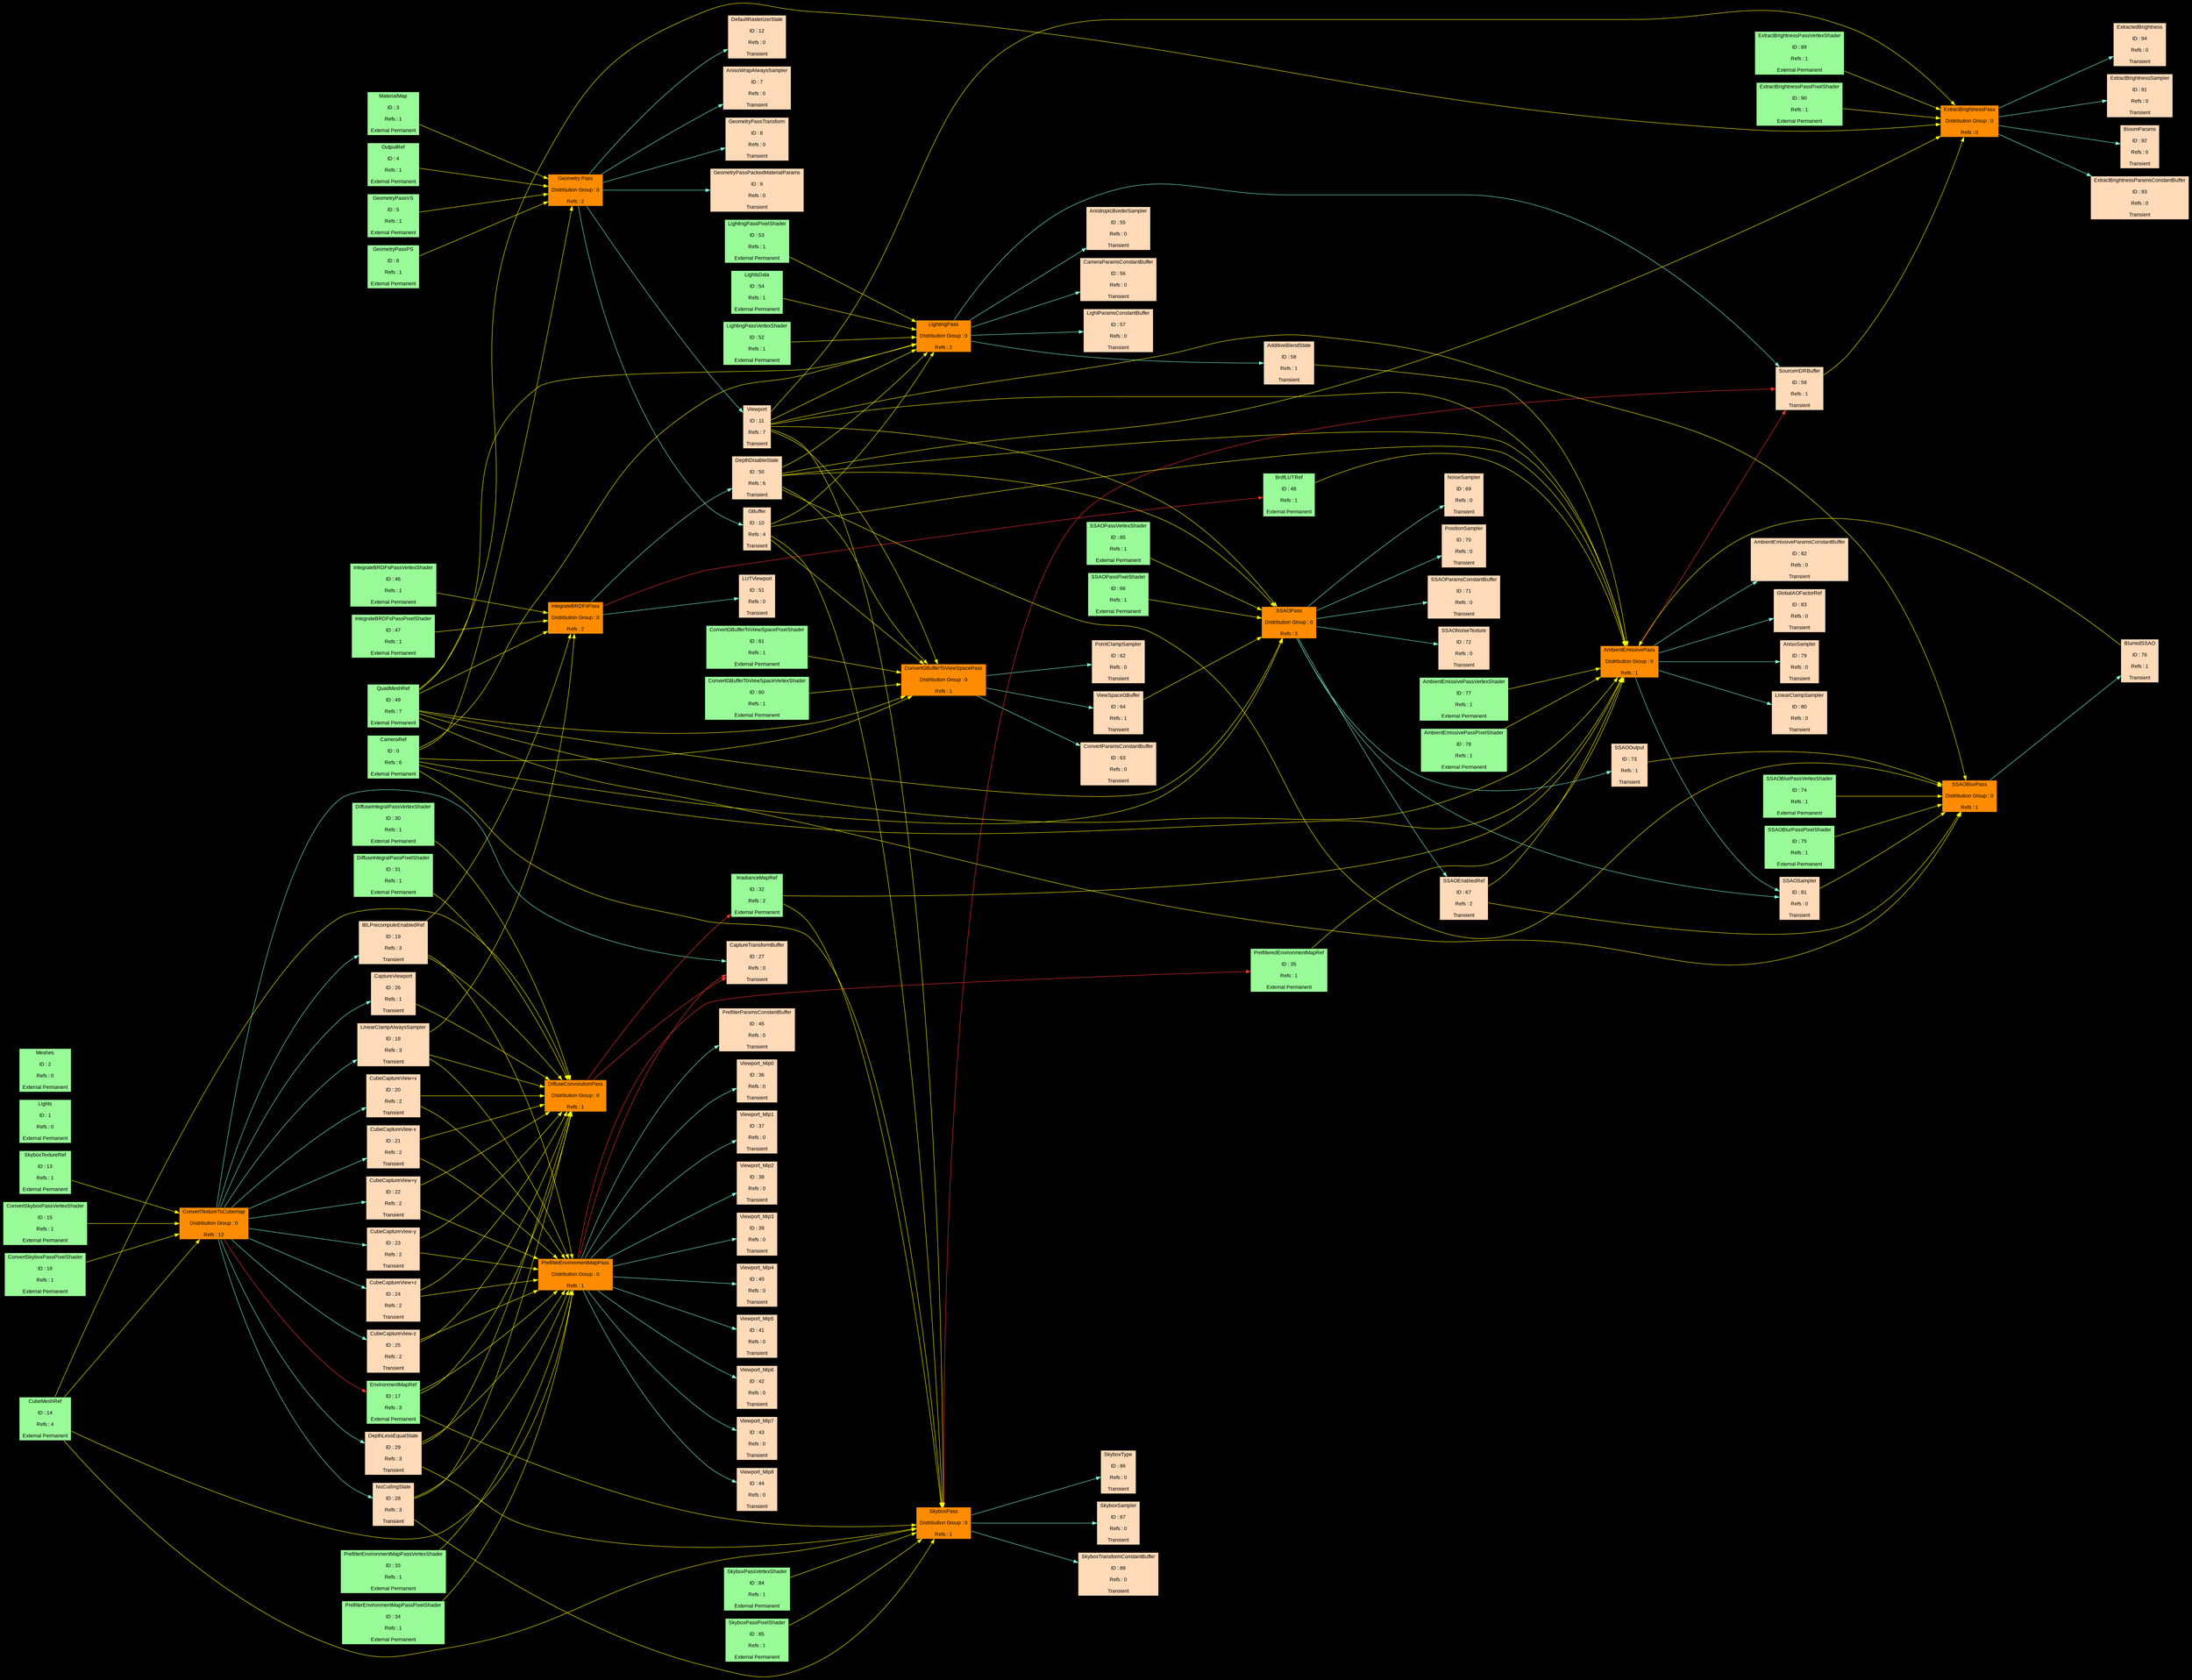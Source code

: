 digraph FrameGraph 
{
splines=true
graph [pad="0.1", nodestep="0.6", ranksep="3"]
rankdir = LR
bgcolor = black
node [shape=rectangle, fontname="arial", fontsize=12, fontcolor=black]
edge [fontname="arial", fontsize=12, fontcolor=white]
"Geometry Pass" [label="Geometry Pass
\nDistribution Group : 0
\nRefs : 2", style=filled, fillcolor=darkorange];
"ConvertTextureToCubemap" [label="ConvertTextureToCubemap
\nDistribution Group : 0
\nRefs : 12", style=filled, fillcolor=darkorange];
"DiffuseConvolutionPass" [label="DiffuseConvolutionPass
\nDistribution Group : 0
\nRefs : 1", style=filled, fillcolor=darkorange];
"PrefilterEnvironmentMapPass" [label="PrefilterEnvironmentMapPass
\nDistribution Group : 0
\nRefs : 1", style=filled, fillcolor=darkorange];
"IntegrateBRDFsPass" [label="IntegrateBRDFsPass
\nDistribution Group : 0
\nRefs : 2", style=filled, fillcolor=darkorange];
"LightingPass" [label="LightingPass
\nDistribution Group : 0
\nRefs : 2", style=filled, fillcolor=darkorange];
"ConvertGBufferToViewSpacePass" [label="ConvertGBufferToViewSpacePass
\nDistribution Group : 0
\nRefs : 1", style=filled, fillcolor=darkorange];
"SSAOPass" [label="SSAOPass
\nDistribution Group : 0
\nRefs : 3", style=filled, fillcolor=darkorange];
"SSAOBlurPass" [label="SSAOBlurPass
\nDistribution Group : 0
\nRefs : 1", style=filled, fillcolor=darkorange];
"AmbientEmissivePass" [label="AmbientEmissivePass
\nDistribution Group : 0
\nRefs : 1", style=filled, fillcolor=darkorange];
"SkyboxPass" [label="SkyboxPass
\nDistribution Group : 0
\nRefs : 1", style=filled, fillcolor=darkorange];
"ExtractBrightnessPass" [label="ExtractBrightnessPass
\nDistribution Group : 0
\nRefs : 0", style=filled, fillcolor=darkorange];
"CameraRef" [label="CameraRef
\nID : 0
\nRefs : 6
\nExternal Permanent", style=filled, fillcolor=palegreen]
"Lights" [label="Lights
\nID : 1
\nRefs : 0
\nExternal Permanent", style=filled, fillcolor=palegreen]
"Meshes" [label="Meshes
\nID : 2
\nRefs : 0
\nExternal Permanent", style=filled, fillcolor=palegreen]
"MaterialMap" [label="MaterialMap
\nID : 3
\nRefs : 1
\nExternal Permanent", style=filled, fillcolor=palegreen]
"OutputRef" [label="OutputRef
\nID : 4
\nRefs : 1
\nExternal Permanent", style=filled, fillcolor=palegreen]
"GeometryPassVS" [label="GeometryPassVS
\nID : 5
\nRefs : 1
\nExternal Permanent", style=filled, fillcolor=palegreen]
"GeometryPassPS" [label="GeometryPassPS
\nID : 6
\nRefs : 1
\nExternal Permanent", style=filled, fillcolor=palegreen]
"AnisoWrapAlwaysSampler" [label="AnisoWrapAlwaysSampler
\nID : 7
\nRefs : 0
\nTransient", style=filled, fillcolor=peachpuff]
"GeometryPassTransform" [label="GeometryPassTransform
\nID : 8
\nRefs : 0
\nTransient", style=filled, fillcolor=peachpuff]
"GeometryPassPackedMaterialParams" [label="GeometryPassPackedMaterialParams
\nID : 9
\nRefs : 0
\nTransient", style=filled, fillcolor=peachpuff]
"GBuffer" [label="GBuffer
\nID : 10
\nRefs : 4
\nTransient", style=filled, fillcolor=peachpuff]
"Viewport" [label="Viewport
\nID : 11
\nRefs : 7
\nTransient", style=filled, fillcolor=peachpuff]
"DefaultRasterizerState" [label="DefaultRasterizerState
\nID : 12
\nRefs : 0
\nTransient", style=filled, fillcolor=peachpuff]
"SkyboxTextureRef" [label="SkyboxTextureRef
\nID : 13
\nRefs : 1
\nExternal Permanent", style=filled, fillcolor=palegreen]
"CubeMeshRef" [label="CubeMeshRef
\nID : 14
\nRefs : 4
\nExternal Permanent", style=filled, fillcolor=palegreen]
"ConvertSkyboxPassVertexShader" [label="ConvertSkyboxPassVertexShader
\nID : 15
\nRefs : 1
\nExternal Permanent", style=filled, fillcolor=palegreen]
"ConvertSkyboxPassPixelShader" [label="ConvertSkyboxPassPixelShader
\nID : 16
\nRefs : 1
\nExternal Permanent", style=filled, fillcolor=palegreen]
"EnvironmentMapRef" [label="EnvironmentMapRef
\nID : 17
\nRefs : 3
\nExternal Permanent", style=filled, fillcolor=palegreen]
"LinearClampAlwaysSampler" [label="LinearClampAlwaysSampler
\nID : 18
\nRefs : 3
\nTransient", style=filled, fillcolor=peachpuff]
"IBLPrecomputeEnabledRef" [label="IBLPrecomputeEnabledRef
\nID : 19
\nRefs : 3
\nTransient", style=filled, fillcolor=peachpuff]
"CubeCaptureView+x" [label="CubeCaptureView+x
\nID : 20
\nRefs : 2
\nTransient", style=filled, fillcolor=peachpuff]
"CubeCaptureView-x" [label="CubeCaptureView-x
\nID : 21
\nRefs : 2
\nTransient", style=filled, fillcolor=peachpuff]
"CubeCaptureView+y" [label="CubeCaptureView+y
\nID : 22
\nRefs : 2
\nTransient", style=filled, fillcolor=peachpuff]
"CubeCaptureView-y" [label="CubeCaptureView-y
\nID : 23
\nRefs : 2
\nTransient", style=filled, fillcolor=peachpuff]
"CubeCaptureView+z" [label="CubeCaptureView+z
\nID : 24
\nRefs : 2
\nTransient", style=filled, fillcolor=peachpuff]
"CubeCaptureView-z" [label="CubeCaptureView-z
\nID : 25
\nRefs : 2
\nTransient", style=filled, fillcolor=peachpuff]
"CaptureViewport" [label="CaptureViewport
\nID : 26
\nRefs : 1
\nTransient", style=filled, fillcolor=peachpuff]
"CaptureTransformBuffer" [label="CaptureTransformBuffer
\nID : 27
\nRefs : 0
\nTransient", style=filled, fillcolor=peachpuff]
"NoCullingState" [label="NoCullingState
\nID : 28
\nRefs : 3
\nTransient", style=filled, fillcolor=peachpuff]
"DepthLessEqualState" [label="DepthLessEqualState
\nID : 29
\nRefs : 3
\nTransient", style=filled, fillcolor=peachpuff]
"DiffuseIntegralPassVertexShader" [label="DiffuseIntegralPassVertexShader
\nID : 30
\nRefs : 1
\nExternal Permanent", style=filled, fillcolor=palegreen]
"DiffuseIntegralPassPixelShader" [label="DiffuseIntegralPassPixelShader
\nID : 31
\nRefs : 1
\nExternal Permanent", style=filled, fillcolor=palegreen]
"IrradianceMapRef" [label="IrradianceMapRef
\nID : 32
\nRefs : 2
\nExternal Permanent", style=filled, fillcolor=palegreen]
"PrefilterEnvironmentMapPassVertexShader" [label="PrefilterEnvironmentMapPassVertexShader
\nID : 33
\nRefs : 1
\nExternal Permanent", style=filled, fillcolor=palegreen]
"PrefilterEnvironmentMapPassPixelShader" [label="PrefilterEnvironmentMapPassPixelShader
\nID : 34
\nRefs : 1
\nExternal Permanent", style=filled, fillcolor=palegreen]
"PrefilteredEnvironmentMapRef" [label="PrefilteredEnvironmentMapRef
\nID : 35
\nRefs : 1
\nExternal Permanent", style=filled, fillcolor=palegreen]
"Viewport_Mip0" [label="Viewport_Mip0
\nID : 36
\nRefs : 0
\nTransient", style=filled, fillcolor=peachpuff]
"Viewport_Mip1" [label="Viewport_Mip1
\nID : 37
\nRefs : 0
\nTransient", style=filled, fillcolor=peachpuff]
"Viewport_Mip2" [label="Viewport_Mip2
\nID : 38
\nRefs : 0
\nTransient", style=filled, fillcolor=peachpuff]
"Viewport_Mip3" [label="Viewport_Mip3
\nID : 39
\nRefs : 0
\nTransient", style=filled, fillcolor=peachpuff]
"Viewport_Mip4" [label="Viewport_Mip4
\nID : 40
\nRefs : 0
\nTransient", style=filled, fillcolor=peachpuff]
"Viewport_Mip5" [label="Viewport_Mip5
\nID : 41
\nRefs : 0
\nTransient", style=filled, fillcolor=peachpuff]
"Viewport_Mip6" [label="Viewport_Mip6
\nID : 42
\nRefs : 0
\nTransient", style=filled, fillcolor=peachpuff]
"Viewport_Mip7" [label="Viewport_Mip7
\nID : 43
\nRefs : 0
\nTransient", style=filled, fillcolor=peachpuff]
"Viewport_Mip8" [label="Viewport_Mip8
\nID : 44
\nRefs : 0
\nTransient", style=filled, fillcolor=peachpuff]
"PrefilterParamsConstantBuffer" [label="PrefilterParamsConstantBuffer
\nID : 45
\nRefs : 0
\nTransient", style=filled, fillcolor=peachpuff]
"IntegrateBRDFsPassVertexShader" [label="IntegrateBRDFsPassVertexShader
\nID : 46
\nRefs : 1
\nExternal Permanent", style=filled, fillcolor=palegreen]
"IntegrateBRDFsPassPixelShader" [label="IntegrateBRDFsPassPixelShader
\nID : 47
\nRefs : 1
\nExternal Permanent", style=filled, fillcolor=palegreen]
"BrdfLUTRef" [label="BrdfLUTRef
\nID : 48
\nRefs : 1
\nExternal Permanent", style=filled, fillcolor=palegreen]
"QuadMeshRef" [label="QuadMeshRef
\nID : 49
\nRefs : 7
\nExternal Permanent", style=filled, fillcolor=palegreen]
"DepthDisableState" [label="DepthDisableState
\nID : 50
\nRefs : 6
\nTransient", style=filled, fillcolor=peachpuff]
"LUTViewport" [label="LUTViewport
\nID : 51
\nRefs : 0
\nTransient", style=filled, fillcolor=peachpuff]
"LightingPassVertexShader" [label="LightingPassVertexShader
\nID : 52
\nRefs : 1
\nExternal Permanent", style=filled, fillcolor=palegreen]
"LightingPassPixelShader" [label="LightingPassPixelShader
\nID : 53
\nRefs : 1
\nExternal Permanent", style=filled, fillcolor=palegreen]
"LightsData" [label="LightsData
\nID : 54
\nRefs : 1
\nExternal Permanent", style=filled, fillcolor=palegreen]
"AnistropicBorderSampler" [label="AnistropicBorderSampler
\nID : 55
\nRefs : 0
\nTransient", style=filled, fillcolor=peachpuff]
"CameraParamsConstantBuffer" [label="CameraParamsConstantBuffer
\nID : 56
\nRefs : 0
\nTransient", style=filled, fillcolor=peachpuff]
"LightParamsConstantBuffer" [label="LightParamsConstantBuffer
\nID : 57
\nRefs : 0
\nTransient", style=filled, fillcolor=peachpuff]
"AdditiveBlendState" [label="AdditiveBlendState
\nID : 58
\nRefs : 1
\nTransient", style=filled, fillcolor=peachpuff]
"SourceHDRBuffer" [label="SourceHDRBuffer
\nID : 59
\nRefs : 1
\nTransient", style=filled, fillcolor=peachpuff]
"ConvertGBufferToViewSpaceVertexShader" [label="ConvertGBufferToViewSpaceVertexShader
\nID : 60
\nRefs : 1
\nExternal Permanent", style=filled, fillcolor=palegreen]
"ConvertGBufferToViewSpacePixelShader" [label="ConvertGBufferToViewSpacePixelShader
\nID : 61
\nRefs : 1
\nExternal Permanent", style=filled, fillcolor=palegreen]
"PointClampSampler" [label="PointClampSampler
\nID : 62
\nRefs : 0
\nTransient", style=filled, fillcolor=peachpuff]
"ConvertParamsConstantBuffer" [label="ConvertParamsConstantBuffer
\nID : 63
\nRefs : 0
\nTransient", style=filled, fillcolor=peachpuff]
"ViewSpaceGBuffer" [label="ViewSpaceGBuffer
\nID : 64
\nRefs : 1
\nTransient", style=filled, fillcolor=peachpuff]
"SSAOPassVertexShader" [label="SSAOPassVertexShader
\nID : 65
\nRefs : 1
\nExternal Permanent", style=filled, fillcolor=palegreen]
"SSAOPassPixelShader" [label="SSAOPassPixelShader
\nID : 66
\nRefs : 1
\nExternal Permanent", style=filled, fillcolor=palegreen]
"SSAOEnabledRef" [label="SSAOEnabledRef
\nID : 67
\nRefs : 2
\nTransient", style=filled, fillcolor=peachpuff]
"SSAOSampler" [label="SSAOSampler
\nID : 68
\nRefs : 1
\nTransient", style=filled, fillcolor=peachpuff]
"NoiseSampler" [label="NoiseSampler
\nID : 69
\nRefs : 0
\nTransient", style=filled, fillcolor=peachpuff]
"PositionSampler" [label="PositionSampler
\nID : 70
\nRefs : 0
\nTransient", style=filled, fillcolor=peachpuff]
"SSAOParamsConstantBuffer" [label="SSAOParamsConstantBuffer
\nID : 71
\nRefs : 0
\nTransient", style=filled, fillcolor=peachpuff]
"SSAONoiseTexture" [label="SSAONoiseTexture
\nID : 72
\nRefs : 0
\nTransient", style=filled, fillcolor=peachpuff]
"SSAOOutput" [label="SSAOOutput
\nID : 73
\nRefs : 1
\nTransient", style=filled, fillcolor=peachpuff]
"SSAOBlurPassVertexShader" [label="SSAOBlurPassVertexShader
\nID : 74
\nRefs : 1
\nExternal Permanent", style=filled, fillcolor=palegreen]
"SSAOBlurPassPixelShader" [label="SSAOBlurPassPixelShader
\nID : 75
\nRefs : 1
\nExternal Permanent", style=filled, fillcolor=palegreen]
"BlurredSSAO" [label="BlurredSSAO
\nID : 76
\nRefs : 1
\nTransient", style=filled, fillcolor=peachpuff]
"AmbientEmissivePassVertexShader" [label="AmbientEmissivePassVertexShader
\nID : 77
\nRefs : 1
\nExternal Permanent", style=filled, fillcolor=palegreen]
"AmbientEmissivePassPixelShader" [label="AmbientEmissivePassPixelShader
\nID : 78
\nRefs : 1
\nExternal Permanent", style=filled, fillcolor=palegreen]
"AnisoSampler" [label="AnisoSampler
\nID : 79
\nRefs : 0
\nTransient", style=filled, fillcolor=peachpuff]
"LinearClampSampler" [label="LinearClampSampler
\nID : 80
\nRefs : 0
\nTransient", style=filled, fillcolor=peachpuff]
"SSAOSampler" [label="SSAOSampler
\nID : 81
\nRefs : 0
\nTransient", style=filled, fillcolor=peachpuff]
"AmbientEmissiveParamsConstantBuffer" [label="AmbientEmissiveParamsConstantBuffer
\nID : 82
\nRefs : 0
\nTransient", style=filled, fillcolor=peachpuff]
"GlobalAOFactorRef" [label="GlobalAOFactorRef
\nID : 83
\nRefs : 0
\nTransient", style=filled, fillcolor=peachpuff]
"SkyboxPassVertexShader" [label="SkyboxPassVertexShader
\nID : 84
\nRefs : 1
\nExternal Permanent", style=filled, fillcolor=palegreen]
"SkyboxPassPixelShader" [label="SkyboxPassPixelShader
\nID : 85
\nRefs : 1
\nExternal Permanent", style=filled, fillcolor=palegreen]
"SkyboxType" [label="SkyboxType
\nID : 86
\nRefs : 0
\nTransient", style=filled, fillcolor=peachpuff]
"SkyboxSampler" [label="SkyboxSampler
\nID : 87
\nRefs : 0
\nTransient", style=filled, fillcolor=peachpuff]
"SkyboxTransformConstantBuffer" [label="SkyboxTransformConstantBuffer
\nID : 88
\nRefs : 0
\nTransient", style=filled, fillcolor=peachpuff]
"ExtractBrightnessPassVertexShader" [label="ExtractBrightnessPassVertexShader
\nID : 89
\nRefs : 1
\nExternal Permanent", style=filled, fillcolor=palegreen]
"ExtractBrightnessPassPixelShader" [label="ExtractBrightnessPassPixelShader
\nID : 90
\nRefs : 1
\nExternal Permanent", style=filled, fillcolor=palegreen]
"ExtractBrightnessSampler" [label="ExtractBrightnessSampler
\nID : 91
\nRefs : 0
\nTransient", style=filled, fillcolor=peachpuff]
"BloomParams" [label="BloomParams
\nID : 92
\nRefs : 0
\nTransient", style=filled, fillcolor=peachpuff]
"ExtractBrightnessParamsConstantBuffer" [label="ExtractBrightnessParamsConstantBuffer
\nID : 93
\nRefs : 0
\nTransient", style=filled, fillcolor=peachpuff]
"ExtractedBrightness" [label="ExtractedBrightness
\nID : 94
\nRefs : 0
\nTransient", style=filled, fillcolor=peachpuff]
"Geometry Pass" -> { "AnisoWrapAlwaysSampler" "GeometryPassTransform" "GeometryPassPackedMaterialParams" "GBuffer" "Viewport" "DefaultRasterizerState" } [color=aquamarine]
"Geometry Pass" -> { } [color=firebrick1]
"ConvertTextureToCubemap" -> { "LinearClampAlwaysSampler" "IBLPrecomputeEnabledRef" "CubeCaptureView+x" "CubeCaptureView-x" "CubeCaptureView+y" "CubeCaptureView-y" "CubeCaptureView+z" "CubeCaptureView-z" "CaptureViewport" "CaptureTransformBuffer" "NoCullingState" "DepthLessEqualState" } [color=aquamarine]
"ConvertTextureToCubemap" -> { "EnvironmentMapRef" } [color=firebrick1]
"DiffuseConvolutionPass" -> { } [color=aquamarine]
"DiffuseConvolutionPass" -> { "CaptureTransformBuffer" "IrradianceMapRef" } [color=firebrick1]
"PrefilterEnvironmentMapPass" -> { "Viewport_Mip0" "Viewport_Mip1" "Viewport_Mip2" "Viewport_Mip3" "Viewport_Mip4" "Viewport_Mip5" "Viewport_Mip6" "Viewport_Mip7" "Viewport_Mip8" "PrefilterParamsConstantBuffer" } [color=aquamarine]
"PrefilterEnvironmentMapPass" -> { "CaptureTransformBuffer" "PrefilteredEnvironmentMapRef" } [color=firebrick1]
"IntegrateBRDFsPass" -> { "DepthDisableState" "LUTViewport" } [color=aquamarine]
"IntegrateBRDFsPass" -> { "BrdfLUTRef" } [color=firebrick1]
"LightingPass" -> { "AnistropicBorderSampler" "CameraParamsConstantBuffer" "LightParamsConstantBuffer" "AdditiveBlendState" "SourceHDRBuffer" } [color=aquamarine]
"LightingPass" -> { } [color=firebrick1]
"ConvertGBufferToViewSpacePass" -> { "PointClampSampler" "ConvertParamsConstantBuffer" "ViewSpaceGBuffer" } [color=aquamarine]
"ConvertGBufferToViewSpacePass" -> { } [color=firebrick1]
"SSAOPass" -> { "SSAOEnabledRef" "SSAOSampler" "NoiseSampler" "PositionSampler" "SSAOParamsConstantBuffer" "SSAONoiseTexture" "SSAOOutput" } [color=aquamarine]
"SSAOPass" -> { } [color=firebrick1]
"SSAOBlurPass" -> { "BlurredSSAO" } [color=aquamarine]
"SSAOBlurPass" -> { } [color=firebrick1]
"AmbientEmissivePass" -> { "AnisoSampler" "LinearClampSampler" "SSAOSampler" "AmbientEmissiveParamsConstantBuffer" "GlobalAOFactorRef" } [color=aquamarine]
"AmbientEmissivePass" -> { "SourceHDRBuffer" } [color=firebrick1]
"SkyboxPass" -> { "SkyboxType" "SkyboxSampler" "SkyboxTransformConstantBuffer" } [color=aquamarine]
"SkyboxPass" -> { "SourceHDRBuffer" } [color=firebrick1]
"ExtractBrightnessPass" -> { "ExtractBrightnessSampler" "BloomParams" "ExtractBrightnessParamsConstantBuffer" "ExtractedBrightness" } [color=aquamarine]
"ExtractBrightnessPass" -> { } [color=firebrick1]

"CameraRef" -> { "Geometry Pass" "LightingPass" "ConvertGBufferToViewSpacePass" "SSAOPass" "AmbientEmissivePass" "SkyboxPass" } [color=yellow]
"Lights" -> { } [color=yellow]
"Meshes" -> { } [color=yellow]
"MaterialMap" -> { "Geometry Pass" } [color=yellow]
"OutputRef" -> { "Geometry Pass" } [color=yellow]
"GeometryPassVS" -> { "Geometry Pass" } [color=yellow]
"GeometryPassPS" -> { "Geometry Pass" } [color=yellow]
"AnisoWrapAlwaysSampler" -> { } [color=yellow]
"GeometryPassTransform" -> { } [color=yellow]
"GeometryPassPackedMaterialParams" -> { } [color=yellow]
"GBuffer" -> { "LightingPass" "ConvertGBufferToViewSpacePass" "AmbientEmissivePass" "SkyboxPass" } [color=yellow]
"Viewport" -> { "LightingPass" "ConvertGBufferToViewSpacePass" "SSAOPass" "SSAOBlurPass" "AmbientEmissivePass" "SkyboxPass" "ExtractBrightnessPass" } [color=yellow]
"DefaultRasterizerState" -> { } [color=yellow]
"SkyboxTextureRef" -> { "ConvertTextureToCubemap" } [color=yellow]
"CubeMeshRef" -> { "ConvertTextureToCubemap" "DiffuseConvolutionPass" "PrefilterEnvironmentMapPass" "SkyboxPass" } [color=yellow]
"ConvertSkyboxPassVertexShader" -> { "ConvertTextureToCubemap" } [color=yellow]
"ConvertSkyboxPassPixelShader" -> { "ConvertTextureToCubemap" } [color=yellow]
"EnvironmentMapRef" -> { "DiffuseConvolutionPass" "PrefilterEnvironmentMapPass" "SkyboxPass" } [color=yellow]
"LinearClampAlwaysSampler" -> { "DiffuseConvolutionPass" "PrefilterEnvironmentMapPass" "IntegrateBRDFsPass" } [color=yellow]
"IBLPrecomputeEnabledRef" -> { "DiffuseConvolutionPass" "PrefilterEnvironmentMapPass" "IntegrateBRDFsPass" } [color=yellow]
"CubeCaptureView+x" -> { "DiffuseConvolutionPass" "PrefilterEnvironmentMapPass" } [color=yellow]
"CubeCaptureView-x" -> { "DiffuseConvolutionPass" "PrefilterEnvironmentMapPass" } [color=yellow]
"CubeCaptureView+y" -> { "DiffuseConvolutionPass" "PrefilterEnvironmentMapPass" } [color=yellow]
"CubeCaptureView-y" -> { "DiffuseConvolutionPass" "PrefilterEnvironmentMapPass" } [color=yellow]
"CubeCaptureView+z" -> { "DiffuseConvolutionPass" "PrefilterEnvironmentMapPass" } [color=yellow]
"CubeCaptureView-z" -> { "DiffuseConvolutionPass" "PrefilterEnvironmentMapPass" } [color=yellow]
"CaptureViewport" -> { "DiffuseConvolutionPass" } [color=yellow]
"CaptureTransformBuffer" -> { } [color=yellow]
"NoCullingState" -> { "DiffuseConvolutionPass" "PrefilterEnvironmentMapPass" "SkyboxPass" } [color=yellow]
"DepthLessEqualState" -> { "DiffuseConvolutionPass" "PrefilterEnvironmentMapPass" "SkyboxPass" } [color=yellow]
"DiffuseIntegralPassVertexShader" -> { "DiffuseConvolutionPass" } [color=yellow]
"DiffuseIntegralPassPixelShader" -> { "DiffuseConvolutionPass" } [color=yellow]
"IrradianceMapRef" -> { "AmbientEmissivePass" "SkyboxPass" } [color=yellow]
"PrefilterEnvironmentMapPassVertexShader" -> { "PrefilterEnvironmentMapPass" } [color=yellow]
"PrefilterEnvironmentMapPassPixelShader" -> { "PrefilterEnvironmentMapPass" } [color=yellow]
"PrefilteredEnvironmentMapRef" -> { "AmbientEmissivePass" } [color=yellow]
"Viewport_Mip0" -> { } [color=yellow]
"Viewport_Mip1" -> { } [color=yellow]
"Viewport_Mip2" -> { } [color=yellow]
"Viewport_Mip3" -> { } [color=yellow]
"Viewport_Mip4" -> { } [color=yellow]
"Viewport_Mip5" -> { } [color=yellow]
"Viewport_Mip6" -> { } [color=yellow]
"Viewport_Mip7" -> { } [color=yellow]
"Viewport_Mip8" -> { } [color=yellow]
"PrefilterParamsConstantBuffer" -> { } [color=yellow]
"IntegrateBRDFsPassVertexShader" -> { "IntegrateBRDFsPass" } [color=yellow]
"IntegrateBRDFsPassPixelShader" -> { "IntegrateBRDFsPass" } [color=yellow]
"BrdfLUTRef" -> { "AmbientEmissivePass" } [color=yellow]
"QuadMeshRef" -> { "IntegrateBRDFsPass" "LightingPass" "ConvertGBufferToViewSpacePass" "SSAOPass" "SSAOBlurPass" "AmbientEmissivePass" "ExtractBrightnessPass" } [color=yellow]
"DepthDisableState" -> { "LightingPass" "ConvertGBufferToViewSpacePass" "SSAOPass" "SSAOBlurPass" "AmbientEmissivePass" "ExtractBrightnessPass" } [color=yellow]
"LUTViewport" -> { } [color=yellow]
"LightingPassVertexShader" -> { "LightingPass" } [color=yellow]
"LightingPassPixelShader" -> { "LightingPass" } [color=yellow]
"LightsData" -> { "LightingPass" } [color=yellow]
"AnistropicBorderSampler" -> { } [color=yellow]
"CameraParamsConstantBuffer" -> { } [color=yellow]
"LightParamsConstantBuffer" -> { } [color=yellow]
"AdditiveBlendState" -> { "AmbientEmissivePass" } [color=yellow]
"SourceHDRBuffer" -> { "ExtractBrightnessPass" } [color=yellow]
"ConvertGBufferToViewSpaceVertexShader" -> { "ConvertGBufferToViewSpacePass" } [color=yellow]
"ConvertGBufferToViewSpacePixelShader" -> { "ConvertGBufferToViewSpacePass" } [color=yellow]
"PointClampSampler" -> { } [color=yellow]
"ConvertParamsConstantBuffer" -> { } [color=yellow]
"ViewSpaceGBuffer" -> { "SSAOPass" } [color=yellow]
"SSAOPassVertexShader" -> { "SSAOPass" } [color=yellow]
"SSAOPassPixelShader" -> { "SSAOPass" } [color=yellow]
"SSAOEnabledRef" -> { "SSAOBlurPass" "AmbientEmissivePass" } [color=yellow]
"SSAOSampler" -> { "SSAOBlurPass" } [color=yellow]
"NoiseSampler" -> { } [color=yellow]
"PositionSampler" -> { } [color=yellow]
"SSAOParamsConstantBuffer" -> { } [color=yellow]
"SSAONoiseTexture" -> { } [color=yellow]
"SSAOOutput" -> { "SSAOBlurPass" } [color=yellow]
"SSAOBlurPassVertexShader" -> { "SSAOBlurPass" } [color=yellow]
"SSAOBlurPassPixelShader" -> { "SSAOBlurPass" } [color=yellow]
"BlurredSSAO" -> { "AmbientEmissivePass" } [color=yellow]
"AmbientEmissivePassVertexShader" -> { "AmbientEmissivePass" } [color=yellow]
"AmbientEmissivePassPixelShader" -> { "AmbientEmissivePass" } [color=yellow]
"AnisoSampler" -> { } [color=yellow]
"LinearClampSampler" -> { } [color=yellow]
"SSAOSampler" -> { } [color=yellow]
"AmbientEmissiveParamsConstantBuffer" -> { } [color=yellow]
"GlobalAOFactorRef" -> { } [color=yellow]
"SkyboxPassVertexShader" -> { "SkyboxPass" } [color=yellow]
"SkyboxPassPixelShader" -> { "SkyboxPass" } [color=yellow]
"SkyboxType" -> { } [color=yellow]
"SkyboxSampler" -> { } [color=yellow]
"SkyboxTransformConstantBuffer" -> { } [color=yellow]
"ExtractBrightnessPassVertexShader" -> { "ExtractBrightnessPass" } [color=yellow]
"ExtractBrightnessPassPixelShader" -> { "ExtractBrightnessPass" } [color=yellow]
"ExtractBrightnessSampler" -> { } [color=yellow]
"BloomParams" -> { } [color=yellow]
"ExtractBrightnessParamsConstantBuffer" -> { } [color=yellow]
"ExtractedBrightness" -> { } [color=yellow]
}